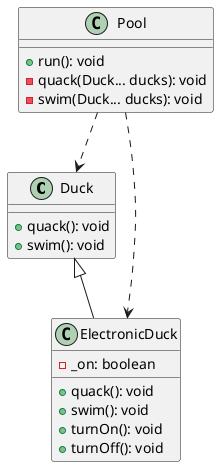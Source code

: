 @startuml

class Duck {
    + quack(): void
    + swim(): void
}

class ElectronicDuck {
    - _on: boolean
    + quack(): void
    + swim(): void
    + turnOn(): void
    + turnOff(): void
}

class Pool {
    + run(): void
    - quack(Duck... ducks): void
    - swim(Duck... ducks): void
}

Duck <|-- ElectronicDuck

Pool ..> Duck
Pool ..> ElectronicDuck

@enduml
